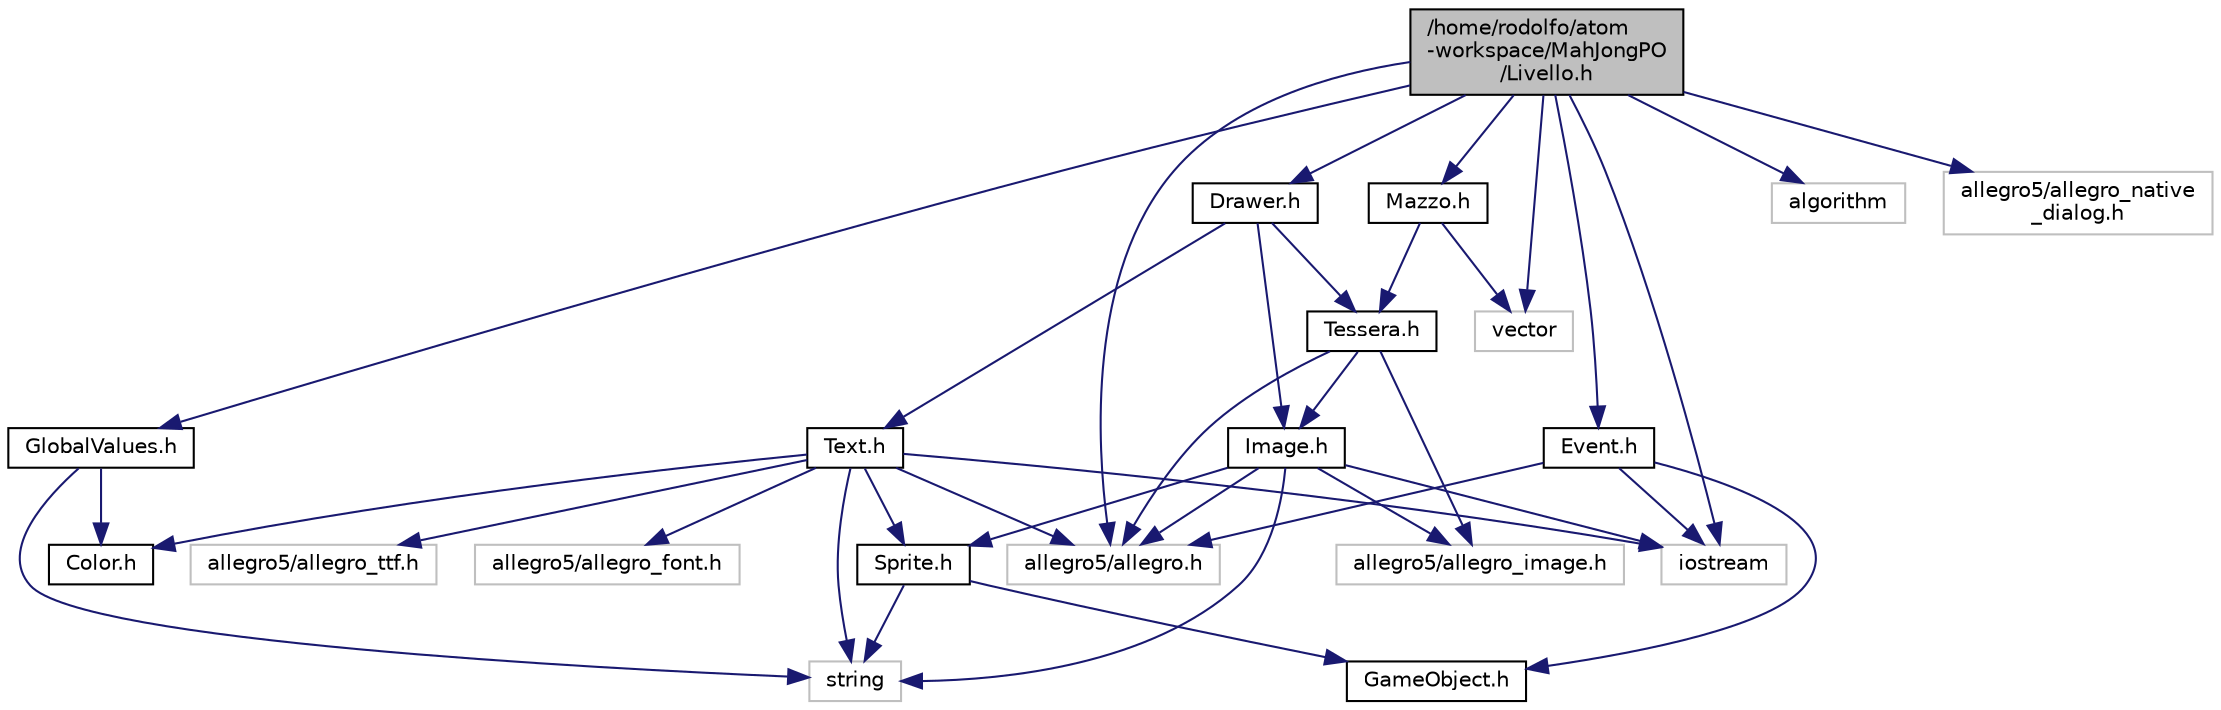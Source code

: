 digraph "/home/rodolfo/atom-workspace/MahJongPO/Livello.h"
{
  edge [fontname="Helvetica",fontsize="10",labelfontname="Helvetica",labelfontsize="10"];
  node [fontname="Helvetica",fontsize="10",shape=record];
  Node0 [label="/home/rodolfo/atom\l-workspace/MahJongPO\l/Livello.h",height=0.2,width=0.4,color="black", fillcolor="grey75", style="filled", fontcolor="black"];
  Node0 -> Node1 [color="midnightblue",fontsize="10",style="solid"];
  Node1 [label="Mazzo.h",height=0.2,width=0.4,color="black", fillcolor="white", style="filled",URL="$_mazzo_8h.html"];
  Node1 -> Node2 [color="midnightblue",fontsize="10",style="solid"];
  Node2 [label="Tessera.h",height=0.2,width=0.4,color="black", fillcolor="white", style="filled",URL="$_tessera_8h.html"];
  Node2 -> Node3 [color="midnightblue",fontsize="10",style="solid"];
  Node3 [label="allegro5/allegro.h",height=0.2,width=0.4,color="grey75", fillcolor="white", style="filled"];
  Node2 -> Node4 [color="midnightblue",fontsize="10",style="solid"];
  Node4 [label="allegro5/allegro_image.h",height=0.2,width=0.4,color="grey75", fillcolor="white", style="filled"];
  Node2 -> Node5 [color="midnightblue",fontsize="10",style="solid"];
  Node5 [label="Image.h",height=0.2,width=0.4,color="black", fillcolor="white", style="filled",URL="$_image_8h.html"];
  Node5 -> Node6 [color="midnightblue",fontsize="10",style="solid"];
  Node6 [label="Sprite.h",height=0.2,width=0.4,color="black", fillcolor="white", style="filled",URL="$_sprite_8h.html"];
  Node6 -> Node7 [color="midnightblue",fontsize="10",style="solid"];
  Node7 [label="GameObject.h",height=0.2,width=0.4,color="black", fillcolor="white", style="filled",URL="$_game_object_8h.html"];
  Node6 -> Node8 [color="midnightblue",fontsize="10",style="solid"];
  Node8 [label="string",height=0.2,width=0.4,color="grey75", fillcolor="white", style="filled"];
  Node5 -> Node3 [color="midnightblue",fontsize="10",style="solid"];
  Node5 -> Node4 [color="midnightblue",fontsize="10",style="solid"];
  Node5 -> Node9 [color="midnightblue",fontsize="10",style="solid"];
  Node9 [label="iostream",height=0.2,width=0.4,color="grey75", fillcolor="white", style="filled"];
  Node5 -> Node8 [color="midnightblue",fontsize="10",style="solid"];
  Node1 -> Node10 [color="midnightblue",fontsize="10",style="solid"];
  Node10 [label="vector",height=0.2,width=0.4,color="grey75", fillcolor="white", style="filled"];
  Node0 -> Node11 [color="midnightblue",fontsize="10",style="solid"];
  Node11 [label="Drawer.h",height=0.2,width=0.4,color="black", fillcolor="white", style="filled",URL="$_drawer_8h.html"];
  Node11 -> Node5 [color="midnightblue",fontsize="10",style="solid"];
  Node11 -> Node12 [color="midnightblue",fontsize="10",style="solid"];
  Node12 [label="Text.h",height=0.2,width=0.4,color="black", fillcolor="white", style="filled",URL="$_text_8h.html"];
  Node12 -> Node9 [color="midnightblue",fontsize="10",style="solid"];
  Node12 -> Node8 [color="midnightblue",fontsize="10",style="solid"];
  Node12 -> Node3 [color="midnightblue",fontsize="10",style="solid"];
  Node12 -> Node13 [color="midnightblue",fontsize="10",style="solid"];
  Node13 [label="allegro5/allegro_font.h",height=0.2,width=0.4,color="grey75", fillcolor="white", style="filled"];
  Node12 -> Node14 [color="midnightblue",fontsize="10",style="solid"];
  Node14 [label="allegro5/allegro_ttf.h",height=0.2,width=0.4,color="grey75", fillcolor="white", style="filled"];
  Node12 -> Node6 [color="midnightblue",fontsize="10",style="solid"];
  Node12 -> Node15 [color="midnightblue",fontsize="10",style="solid"];
  Node15 [label="Color.h",height=0.2,width=0.4,color="black", fillcolor="white", style="filled",URL="$_color_8h.html"];
  Node11 -> Node2 [color="midnightblue",fontsize="10",style="solid"];
  Node0 -> Node16 [color="midnightblue",fontsize="10",style="solid"];
  Node16 [label="Event.h",height=0.2,width=0.4,color="black", fillcolor="white", style="filled",URL="$_event_8h.html"];
  Node16 -> Node7 [color="midnightblue",fontsize="10",style="solid"];
  Node16 -> Node3 [color="midnightblue",fontsize="10",style="solid"];
  Node16 -> Node9 [color="midnightblue",fontsize="10",style="solid"];
  Node0 -> Node17 [color="midnightblue",fontsize="10",style="solid"];
  Node17 [label="GlobalValues.h",height=0.2,width=0.4,color="black", fillcolor="white", style="filled",URL="$_global_values_8h.html"];
  Node17 -> Node8 [color="midnightblue",fontsize="10",style="solid"];
  Node17 -> Node15 [color="midnightblue",fontsize="10",style="solid"];
  Node0 -> Node10 [color="midnightblue",fontsize="10",style="solid"];
  Node0 -> Node18 [color="midnightblue",fontsize="10",style="solid"];
  Node18 [label="algorithm",height=0.2,width=0.4,color="grey75", fillcolor="white", style="filled"];
  Node0 -> Node9 [color="midnightblue",fontsize="10",style="solid"];
  Node0 -> Node3 [color="midnightblue",fontsize="10",style="solid"];
  Node0 -> Node19 [color="midnightblue",fontsize="10",style="solid"];
  Node19 [label="allegro5/allegro_native\l_dialog.h",height=0.2,width=0.4,color="grey75", fillcolor="white", style="filled"];
}
